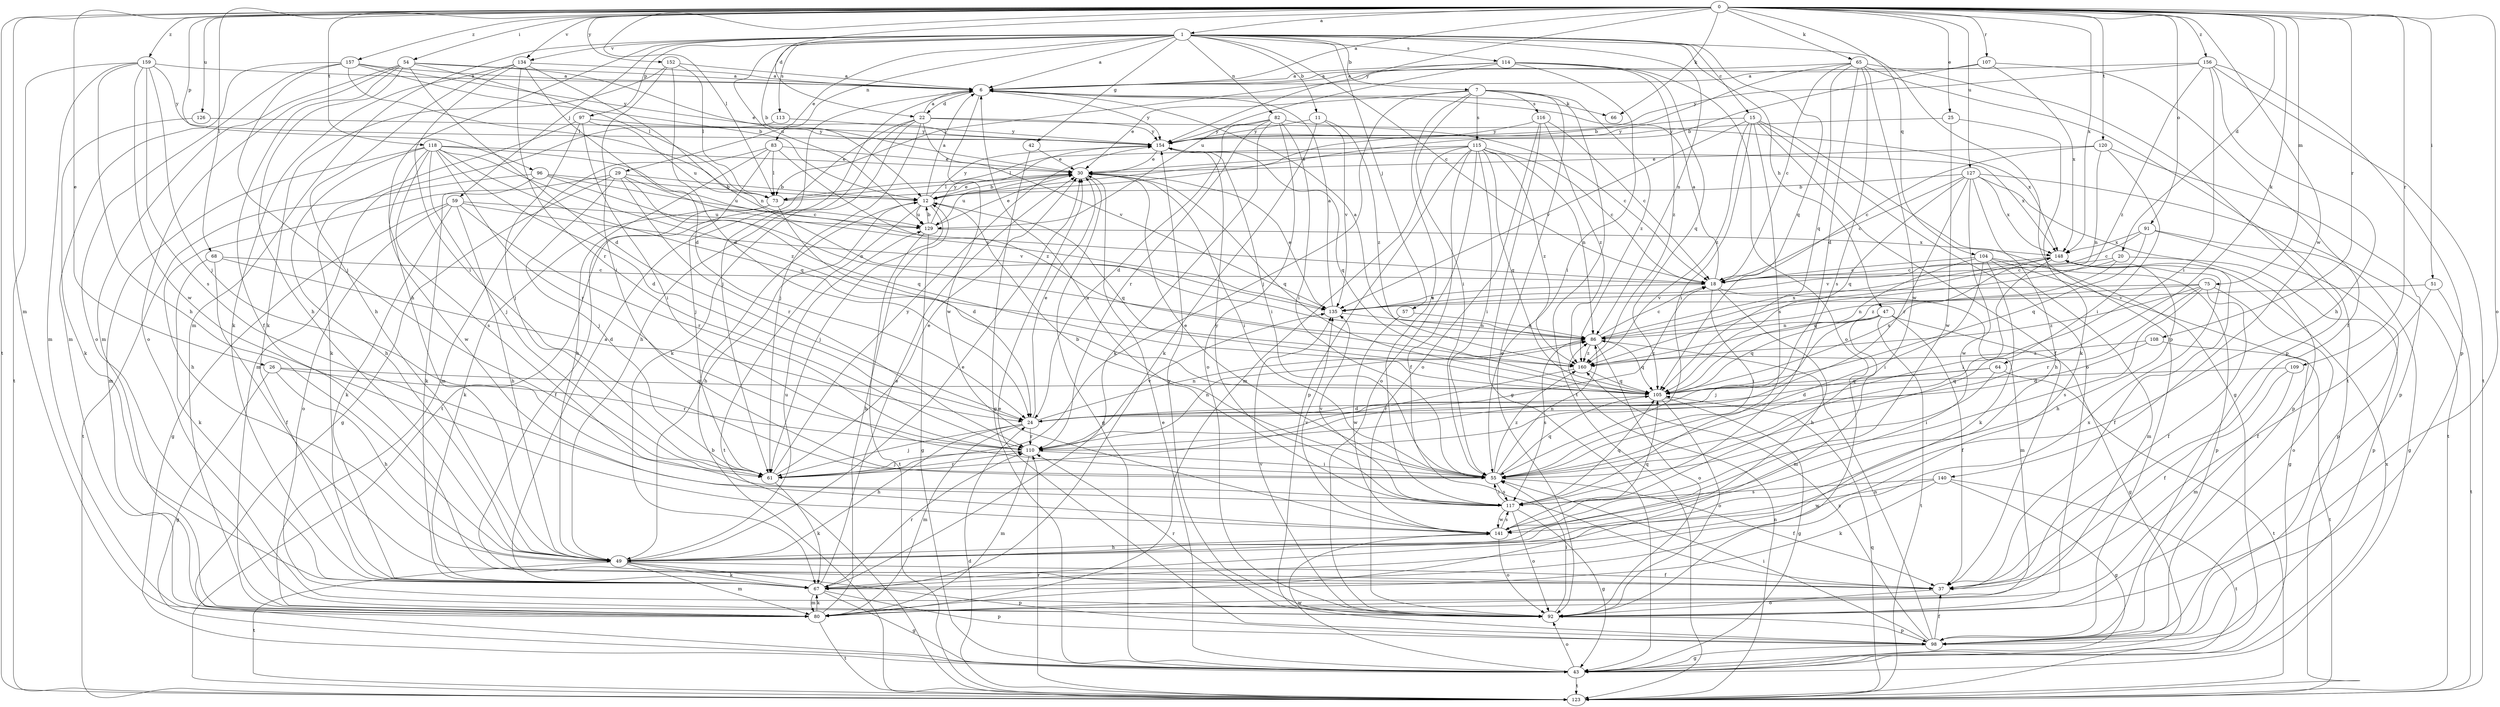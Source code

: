 strict digraph  {
0;
1;
6;
7;
11;
12;
15;
18;
20;
22;
24;
25;
26;
29;
30;
37;
42;
43;
47;
49;
51;
54;
55;
57;
59;
61;
64;
65;
66;
67;
68;
73;
75;
80;
82;
83;
86;
91;
92;
96;
97;
98;
104;
105;
107;
108;
109;
110;
113;
114;
115;
116;
117;
118;
120;
123;
126;
127;
129;
134;
135;
140;
141;
148;
152;
154;
156;
157;
159;
160;
0 -> 1  [label=a];
0 -> 6  [label=a];
0 -> 20  [label=d];
0 -> 22  [label=d];
0 -> 25  [label=e];
0 -> 26  [label=e];
0 -> 51  [label=i];
0 -> 54  [label=i];
0 -> 64  [label=k];
0 -> 65  [label=k];
0 -> 66  [label=k];
0 -> 68  [label=l];
0 -> 73  [label=l];
0 -> 75  [label=m];
0 -> 80  [label=m];
0 -> 91  [label=o];
0 -> 92  [label=o];
0 -> 96  [label=p];
0 -> 104  [label=q];
0 -> 107  [label=r];
0 -> 108  [label=r];
0 -> 109  [label=r];
0 -> 118  [label=t];
0 -> 120  [label=t];
0 -> 123  [label=t];
0 -> 126  [label=u];
0 -> 127  [label=u];
0 -> 134  [label=v];
0 -> 140  [label=w];
0 -> 148  [label=x];
0 -> 152  [label=y];
0 -> 154  [label=y];
0 -> 156  [label=z];
0 -> 157  [label=z];
0 -> 159  [label=z];
1 -> 6  [label=a];
1 -> 7  [label=b];
1 -> 11  [label=b];
1 -> 12  [label=b];
1 -> 15  [label=c];
1 -> 18  [label=c];
1 -> 29  [label=e];
1 -> 42  [label=g];
1 -> 47  [label=h];
1 -> 49  [label=h];
1 -> 57  [label=j];
1 -> 59  [label=j];
1 -> 80  [label=m];
1 -> 82  [label=n];
1 -> 83  [label=n];
1 -> 86  [label=n];
1 -> 97  [label=p];
1 -> 98  [label=p];
1 -> 105  [label=q];
1 -> 113  [label=s];
1 -> 114  [label=s];
1 -> 129  [label=u];
1 -> 134  [label=v];
6 -> 22  [label=d];
6 -> 61  [label=j];
6 -> 66  [label=k];
6 -> 141  [label=w];
6 -> 154  [label=y];
7 -> 30  [label=e];
7 -> 55  [label=i];
7 -> 61  [label=j];
7 -> 92  [label=o];
7 -> 115  [label=s];
7 -> 116  [label=s];
7 -> 117  [label=s];
7 -> 123  [label=t];
7 -> 160  [label=z];
11 -> 67  [label=k];
11 -> 135  [label=v];
11 -> 154  [label=y];
11 -> 160  [label=z];
12 -> 6  [label=a];
12 -> 49  [label=h];
12 -> 61  [label=j];
12 -> 105  [label=q];
12 -> 123  [label=t];
12 -> 129  [label=u];
12 -> 154  [label=y];
15 -> 37  [label=f];
15 -> 43  [label=g];
15 -> 55  [label=i];
15 -> 92  [label=o];
15 -> 117  [label=s];
15 -> 135  [label=v];
15 -> 154  [label=y];
15 -> 160  [label=z];
18 -> 6  [label=a];
18 -> 49  [label=h];
18 -> 55  [label=i];
18 -> 80  [label=m];
18 -> 135  [label=v];
20 -> 18  [label=c];
20 -> 98  [label=p];
20 -> 135  [label=v];
20 -> 160  [label=z];
22 -> 6  [label=a];
22 -> 18  [label=c];
22 -> 49  [label=h];
22 -> 61  [label=j];
22 -> 67  [label=k];
22 -> 123  [label=t];
22 -> 135  [label=v];
22 -> 154  [label=y];
24 -> 18  [label=c];
24 -> 30  [label=e];
24 -> 49  [label=h];
24 -> 61  [label=j];
24 -> 80  [label=m];
24 -> 86  [label=n];
24 -> 110  [label=r];
25 -> 67  [label=k];
25 -> 141  [label=w];
25 -> 154  [label=y];
26 -> 43  [label=g];
26 -> 49  [label=h];
26 -> 105  [label=q];
26 -> 110  [label=r];
29 -> 12  [label=b];
29 -> 43  [label=g];
29 -> 61  [label=j];
29 -> 67  [label=k];
29 -> 105  [label=q];
29 -> 110  [label=r];
29 -> 135  [label=v];
30 -> 12  [label=b];
30 -> 43  [label=g];
30 -> 55  [label=i];
30 -> 73  [label=l];
30 -> 105  [label=q];
30 -> 129  [label=u];
37 -> 92  [label=o];
42 -> 30  [label=e];
42 -> 43  [label=g];
43 -> 30  [label=e];
43 -> 92  [label=o];
43 -> 123  [label=t];
43 -> 141  [label=w];
43 -> 148  [label=x];
47 -> 37  [label=f];
47 -> 43  [label=g];
47 -> 61  [label=j];
47 -> 80  [label=m];
47 -> 86  [label=n];
47 -> 105  [label=q];
47 -> 123  [label=t];
49 -> 30  [label=e];
49 -> 37  [label=f];
49 -> 67  [label=k];
49 -> 80  [label=m];
49 -> 98  [label=p];
49 -> 123  [label=t];
49 -> 129  [label=u];
51 -> 37  [label=f];
51 -> 123  [label=t];
51 -> 135  [label=v];
54 -> 6  [label=a];
54 -> 24  [label=d];
54 -> 30  [label=e];
54 -> 37  [label=f];
54 -> 49  [label=h];
54 -> 73  [label=l];
54 -> 80  [label=m];
54 -> 92  [label=o];
55 -> 12  [label=b];
55 -> 30  [label=e];
55 -> 37  [label=f];
55 -> 86  [label=n];
55 -> 105  [label=q];
55 -> 117  [label=s];
55 -> 160  [label=z];
57 -> 86  [label=n];
57 -> 141  [label=w];
59 -> 43  [label=g];
59 -> 49  [label=h];
59 -> 67  [label=k];
59 -> 92  [label=o];
59 -> 110  [label=r];
59 -> 129  [label=u];
59 -> 135  [label=v];
61 -> 30  [label=e];
61 -> 67  [label=k];
61 -> 110  [label=r];
61 -> 154  [label=y];
64 -> 24  [label=d];
64 -> 55  [label=i];
64 -> 105  [label=q];
64 -> 123  [label=t];
65 -> 6  [label=a];
65 -> 12  [label=b];
65 -> 18  [label=c];
65 -> 24  [label=d];
65 -> 98  [label=p];
65 -> 105  [label=q];
65 -> 117  [label=s];
65 -> 123  [label=t];
65 -> 141  [label=w];
67 -> 6  [label=a];
67 -> 30  [label=e];
67 -> 43  [label=g];
67 -> 80  [label=m];
67 -> 98  [label=p];
67 -> 110  [label=r];
67 -> 148  [label=x];
68 -> 18  [label=c];
68 -> 24  [label=d];
68 -> 37  [label=f];
68 -> 67  [label=k];
73 -> 24  [label=d];
73 -> 30  [label=e];
73 -> 37  [label=f];
73 -> 67  [label=k];
75 -> 37  [label=f];
75 -> 86  [label=n];
75 -> 92  [label=o];
75 -> 110  [label=r];
75 -> 117  [label=s];
75 -> 135  [label=v];
75 -> 160  [label=z];
80 -> 12  [label=b];
80 -> 67  [label=k];
80 -> 123  [label=t];
82 -> 24  [label=d];
82 -> 55  [label=i];
82 -> 67  [label=k];
82 -> 92  [label=o];
82 -> 110  [label=r];
82 -> 148  [label=x];
82 -> 154  [label=y];
83 -> 30  [label=e];
83 -> 49  [label=h];
83 -> 61  [label=j];
83 -> 73  [label=l];
83 -> 80  [label=m];
83 -> 160  [label=z];
86 -> 6  [label=a];
86 -> 18  [label=c];
86 -> 92  [label=o];
86 -> 105  [label=q];
86 -> 117  [label=s];
86 -> 148  [label=x];
86 -> 160  [label=z];
91 -> 18  [label=c];
91 -> 43  [label=g];
91 -> 98  [label=p];
91 -> 105  [label=q];
91 -> 148  [label=x];
92 -> 55  [label=i];
92 -> 98  [label=p];
92 -> 110  [label=r];
92 -> 135  [label=v];
92 -> 154  [label=y];
96 -> 12  [label=b];
96 -> 49  [label=h];
96 -> 86  [label=n];
96 -> 123  [label=t];
96 -> 129  [label=u];
97 -> 55  [label=i];
97 -> 61  [label=j];
97 -> 67  [label=k];
97 -> 129  [label=u];
97 -> 154  [label=y];
98 -> 30  [label=e];
98 -> 37  [label=f];
98 -> 43  [label=g];
98 -> 55  [label=i];
98 -> 86  [label=n];
98 -> 160  [label=z];
104 -> 18  [label=c];
104 -> 43  [label=g];
104 -> 55  [label=i];
104 -> 67  [label=k];
104 -> 80  [label=m];
104 -> 98  [label=p];
104 -> 105  [label=q];
105 -> 24  [label=d];
105 -> 43  [label=g];
105 -> 92  [label=o];
105 -> 148  [label=x];
107 -> 6  [label=a];
107 -> 12  [label=b];
107 -> 37  [label=f];
107 -> 148  [label=x];
108 -> 24  [label=d];
108 -> 123  [label=t];
108 -> 160  [label=z];
109 -> 37  [label=f];
109 -> 80  [label=m];
109 -> 105  [label=q];
110 -> 55  [label=i];
110 -> 61  [label=j];
110 -> 80  [label=m];
110 -> 86  [label=n];
110 -> 135  [label=v];
113 -> 80  [label=m];
113 -> 154  [label=y];
114 -> 6  [label=a];
114 -> 55  [label=i];
114 -> 73  [label=l];
114 -> 92  [label=o];
114 -> 105  [label=q];
114 -> 129  [label=u];
114 -> 160  [label=z];
115 -> 18  [label=c];
115 -> 30  [label=e];
115 -> 37  [label=f];
115 -> 55  [label=i];
115 -> 73  [label=l];
115 -> 80  [label=m];
115 -> 86  [label=n];
115 -> 92  [label=o];
115 -> 98  [label=p];
115 -> 105  [label=q];
115 -> 160  [label=z];
116 -> 18  [label=c];
116 -> 43  [label=g];
116 -> 92  [label=o];
116 -> 154  [label=y];
116 -> 160  [label=z];
117 -> 6  [label=a];
117 -> 43  [label=g];
117 -> 55  [label=i];
117 -> 92  [label=o];
117 -> 105  [label=q];
117 -> 135  [label=v];
117 -> 141  [label=w];
117 -> 154  [label=y];
118 -> 18  [label=c];
118 -> 24  [label=d];
118 -> 30  [label=e];
118 -> 49  [label=h];
118 -> 61  [label=j];
118 -> 80  [label=m];
118 -> 105  [label=q];
118 -> 110  [label=r];
118 -> 117  [label=s];
118 -> 141  [label=w];
118 -> 160  [label=z];
120 -> 18  [label=c];
120 -> 30  [label=e];
120 -> 55  [label=i];
120 -> 86  [label=n];
120 -> 98  [label=p];
123 -> 12  [label=b];
123 -> 24  [label=d];
123 -> 86  [label=n];
123 -> 105  [label=q];
123 -> 110  [label=r];
126 -> 67  [label=k];
126 -> 154  [label=y];
127 -> 12  [label=b];
127 -> 18  [label=c];
127 -> 49  [label=h];
127 -> 98  [label=p];
127 -> 105  [label=q];
127 -> 110  [label=r];
127 -> 123  [label=t];
127 -> 141  [label=w];
127 -> 148  [label=x];
129 -> 12  [label=b];
129 -> 30  [label=e];
129 -> 43  [label=g];
129 -> 123  [label=t];
129 -> 148  [label=x];
129 -> 154  [label=y];
134 -> 6  [label=a];
134 -> 24  [label=d];
134 -> 49  [label=h];
134 -> 55  [label=i];
134 -> 67  [label=k];
134 -> 86  [label=n];
134 -> 110  [label=r];
135 -> 6  [label=a];
135 -> 30  [label=e];
135 -> 86  [label=n];
140 -> 43  [label=g];
140 -> 67  [label=k];
140 -> 117  [label=s];
140 -> 123  [label=t];
140 -> 141  [label=w];
141 -> 49  [label=h];
141 -> 92  [label=o];
141 -> 105  [label=q];
141 -> 117  [label=s];
141 -> 135  [label=v];
148 -> 18  [label=c];
148 -> 37  [label=f];
148 -> 49  [label=h];
148 -> 55  [label=i];
152 -> 6  [label=a];
152 -> 24  [label=d];
152 -> 55  [label=i];
152 -> 67  [label=k];
152 -> 73  [label=l];
154 -> 30  [label=e];
154 -> 55  [label=i];
154 -> 105  [label=q];
154 -> 148  [label=x];
156 -> 6  [label=a];
156 -> 49  [label=h];
156 -> 55  [label=i];
156 -> 98  [label=p];
156 -> 123  [label=t];
156 -> 154  [label=y];
156 -> 160  [label=z];
157 -> 6  [label=a];
157 -> 12  [label=b];
157 -> 61  [label=j];
157 -> 73  [label=l];
157 -> 80  [label=m];
157 -> 92  [label=o];
157 -> 154  [label=y];
159 -> 6  [label=a];
159 -> 49  [label=h];
159 -> 61  [label=j];
159 -> 80  [label=m];
159 -> 117  [label=s];
159 -> 123  [label=t];
159 -> 141  [label=w];
159 -> 154  [label=y];
160 -> 105  [label=q];
160 -> 110  [label=r];
}
